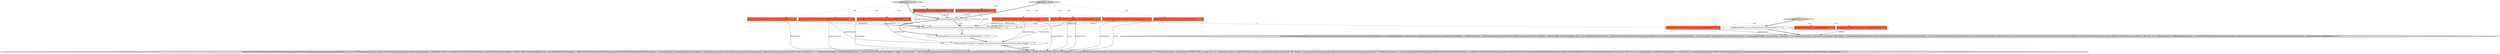 digraph {
4 [style = filled, label = "updateData['1', '0', '0']", fillcolor = lightgray, shape = diamond image = "AAA0AAABBB1BBB"];
13 [style = filled, label = "@NotNull final DBSAttributeBase(( updateAttributes@@@2@@@['0', '1', '0']", fillcolor = tomato, shape = box image = "AAA0AAABBB2BBB"];
9 [style = filled, label = "DBSAttributeBase(( attributes = ArrayUtils.concatArrays(updateAttributes,keyAttributes)@@@7@@@['1', '1', '0']", fillcolor = white, shape = ellipse image = "AAA0AAABBB1BBB"];
15 [style = filled, label = "@NotNull DBCSession session@@@2@@@['0', '1', '0']", fillcolor = tomato, shape = box image = "AAA0AAABBB2BBB"];
3 [style = filled, label = "return new ExecuteBatchImpl(attributes,keysReceiver,false){@NotNull @Override protected DBCStatement prepareStatement(@NotNull DBCSession session,DBDValueHandler(( handlers,Object(( attributeValues,Map<String,Object> options){String tableAlias = nullSQLDialect dialect = session.getDataSource().getSQLDialect()if (dialect.supportsAliasInUpdate()) {tableAlias = DEFAULT_TABLE_ALIAS}StringBuilder query = new StringBuilder()String tableName = DBUtils.getEntityScriptName(this,options)query.append(generateTableUpdateBegin(tableName))if (tableAlias != null) {query.append(' ').append(tableAlias)}String updateSet = generateTableUpdateSet()if (!CommonUtils.isEmpty(updateSet)) {query.append(\"\").append(generateTableUpdateSet())}boolean hasKey = falsefor (int i = 0 i < updateAttributes.length i++){DBSAttributeBase attribute = updateAttributes(i(if (hasKey) query.append(\",\")hasKey = trueif (tableAlias != null) {query.append(tableAlias).append(dialect.getStructSeparator())}query.append(getAttributeName(attribute)).append(\"=\")DBDValueHandler valueHandler = handlers(i(if (valueHandler instanceof DBDValueBinder) {query.append(((DBDValueBinder)valueHandler).makeQueryBind(attribute,attributeValues(i())}{query.append(\"?\")}}if (keyAttributes.length > 0) {query.append(\"WHERE \")hasKey = falsefor (int i = 0 i < keyAttributes.length i++){DBSAttributeBase attribute = keyAttributes(i(if (hasKey) query.append(\" AND \")hasKey = trueappendAttributeCriteria(tableAlias,dialect,query,attribute,attributeValues(updateAttributes.length + i()}}DBCStatement dbStat = session.prepareStatement(DBCStatementType.QUERY,query.toString(),false,false,keysReceiver != null)dbStat.setStatementSource(source)return dbStat}@Override protected void bindStatement(@NotNull DBDValueHandler(( handlers,@NotNull DBCStatement statement,Object(( attributeValues){int paramIndex = 0for (int k = 0 k < handlers.length k++){DBSAttributeBase attribute = attributes(k(if (k >= updateAttributes.length && DBUtils.isNullValue(attributeValues(k()) {continue}handlers(k(.bindValueObject(statement.getSession(),statement,attribute,paramIndex++,attributeValues(k()}}}@@@8@@@['1', '1', '0']", fillcolor = lightgray, shape = ellipse image = "AAA0AAABBB1BBB"];
8 [style = filled, label = "@NotNull final DBCExecutionSource source@@@2@@@['1', '1', '0']", fillcolor = tomato, shape = box image = "AAA0AAABBB1BBB"];
7 [style = filled, label = "@NotNull final DBSAttributeBase(( updateAttributes@@@2@@@['1', '0', '0']", fillcolor = tomato, shape = box image = "AAA0AAABBB1BBB"];
12 [style = filled, label = "updateData['0', '1', '0']", fillcolor = lightgray, shape = diamond image = "AAA0AAABBB2BBB"];
14 [style = filled, label = "@NotNull final DBSAttributeBase(( keyAttributes@@@2@@@['0', '1', '0']", fillcolor = tomato, shape = box image = "AAA0AAABBB2BBB"];
17 [style = filled, label = "deleteData['0', '0', '1']", fillcolor = lightgray, shape = diamond image = "AAA0AAABBB3BBB"];
0 [style = filled, label = "@NotNull final DBCExecutionSource source@@@2@@@['1', '0', '0']", fillcolor = tomato, shape = box image = "AAA0AAABBB1BBB"];
21 [style = filled, label = "readRequiredMeta(session.getProgressMonitor())@@@3@@@['0', '0', '1']", fillcolor = white, shape = ellipse image = "AAA0AAABBB3BBB"];
5 [style = filled, label = "useUpsert(session)@@@3@@@['1', '1', '0']", fillcolor = white, shape = diamond image = "AAA0AAABBB1BBB"];
20 [style = filled, label = "@NotNull final DBSAttributeBase(( keyAttributes@@@2@@@['0', '0', '1']", fillcolor = tomato, shape = box image = "AAA0AAABBB3BBB"];
11 [style = filled, label = "@Nullable DBDDataReceiver keysReceiver@@@2@@@['0', '1', '0']", fillcolor = tomato, shape = box image = "AAA0AAABBB2BBB"];
19 [style = filled, label = "@NotNull DBCSession session@@@2@@@['0', '0', '1']", fillcolor = tomato, shape = box image = "AAA0AAABBB3BBB"];
6 [style = filled, label = "@NotNull DBCSession session@@@2@@@['1', '0', '0']", fillcolor = tomato, shape = box image = "AAA0AAABBB1BBB"];
16 [style = filled, label = "@NotNull final DBCExecutionSource source@@@2@@@['0', '0', '1']", fillcolor = tomato, shape = box image = "AAA0AAABBB3BBB"];
1 [style = filled, label = "return insertData(session,ArrayUtils.concatArrays(updateAttributes,keyAttributes),keysReceiver,source)@@@4@@@['1', '1', '0']", fillcolor = white, shape = ellipse image = "AAA0AAABBB1BBB"];
2 [style = filled, label = "@Nullable DBDDataReceiver keysReceiver@@@2@@@['1', '0', '0']", fillcolor = tomato, shape = box image = "AAA0AAABBB1BBB"];
10 [style = filled, label = "readRequiredMeta(session.getProgressMonitor())@@@6@@@['1', '1', '0']", fillcolor = white, shape = ellipse image = "AAA0AAABBB1BBB"];
18 [style = filled, label = "return new ExecuteBatchImpl(keyAttributes,null,false){@NotNull @Override protected DBCStatement prepareStatement(@NotNull DBCSession session,DBDValueHandler(( handlers,Object(( attributeValues,Map<String,Object> options){String tableAlias = nullSQLDialect dialect = session.getDataSource().getSQLDialect()if (dialect.supportsAliasInUpdate()) {tableAlias = DEFAULT_TABLE_ALIAS}StringBuilder query = new StringBuilder()String tableName = DBUtils.getEntityScriptName(this,options)query.append(dialect.generateTableDeleteFrom(tableName))if (tableAlias != null) {query.append(' ').append(tableAlias)}if (keyAttributes.length > 0) {query.append(\"WHERE \")boolean hasKey = falsefor (int i = 0 i < keyAttributes.length i++){if (hasKey) query.append(\" AND \")hasKey = trueappendAttributeCriteria(tableAlias,dialect,query,keyAttributes(i(,attributeValues(i()}}DBCStatement dbStat = session.prepareStatement(DBCStatementType.QUERY,query.toString(),false,false,false)dbStat.setStatementSource(source)return dbStat}@Override protected void bindStatement(@NotNull DBDValueHandler(( handlers,@NotNull DBCStatement statement,Object(( attributeValues){int paramIndex = 0for (int k = 0 k < handlers.length k++){DBSAttributeBase attribute = attributes(k(if (DBUtils.isNullValue(attributeValues(k()) {continue}handlers(k(.bindValueObject(statement.getSession(),statement,attribute,paramIndex++,attributeValues(k()}}}@@@4@@@['0', '0', '1']", fillcolor = lightgray, shape = ellipse image = "AAA0AAABBB3BBB"];
17->19 [style = dotted, label="true"];
2->1 [style = solid, label="keysReceiver"];
14->3 [style = solid, label="keyAttributes"];
8->3 [style = solid, label="source"];
1->10 [style = bold, label=""];
17->16 [style = dotted, label="true"];
15->5 [style = solid, label="session"];
16->18 [style = solid, label="source"];
17->21 [style = bold, label=""];
11->3 [style = solid, label="keysReceiver"];
8->1 [style = solid, label="source"];
4->7 [style = dotted, label="true"];
12->11 [style = dotted, label="true"];
5->1 [style = bold, label=""];
9->3 [style = solid, label="attributes"];
10->9 [style = bold, label=""];
9->3 [style = bold, label=""];
4->5 [style = bold, label=""];
12->13 [style = dotted, label="true"];
12->15 [style = dotted, label="true"];
8->9 [style = solid, label="keyAttributes"];
13->9 [style = solid, label="updateAttributes"];
13->1 [style = solid, label="updateAttributes"];
20->18 [style = solid, label="keyAttributes"];
4->0 [style = dotted, label="true"];
5->10 [style = bold, label=""];
6->5 [style = solid, label="session"];
14->9 [style = solid, label="keyAttributes"];
13->3 [style = solid, label="updateAttributes"];
4->8 [style = dotted, label="true"];
8->20 [style = dashed, label="0"];
12->8 [style = dotted, label="true"];
12->5 [style = bold, label=""];
15->1 [style = solid, label="session"];
8->1 [style = solid, label="keyAttributes"];
17->20 [style = dotted, label="true"];
21->18 [style = bold, label=""];
2->3 [style = solid, label="keysReceiver"];
12->14 [style = dotted, label="true"];
8->3 [style = solid, label="keyAttributes"];
0->1 [style = solid, label="source"];
14->1 [style = solid, label="keyAttributes"];
5->1 [style = dotted, label="true"];
6->1 [style = solid, label="session"];
4->6 [style = dotted, label="true"];
7->9 [style = solid, label="updateAttributes"];
7->1 [style = solid, label="updateAttributes"];
11->1 [style = solid, label="keysReceiver"];
0->3 [style = solid, label="source"];
7->3 [style = solid, label="updateAttributes"];
4->2 [style = dotted, label="true"];
}
